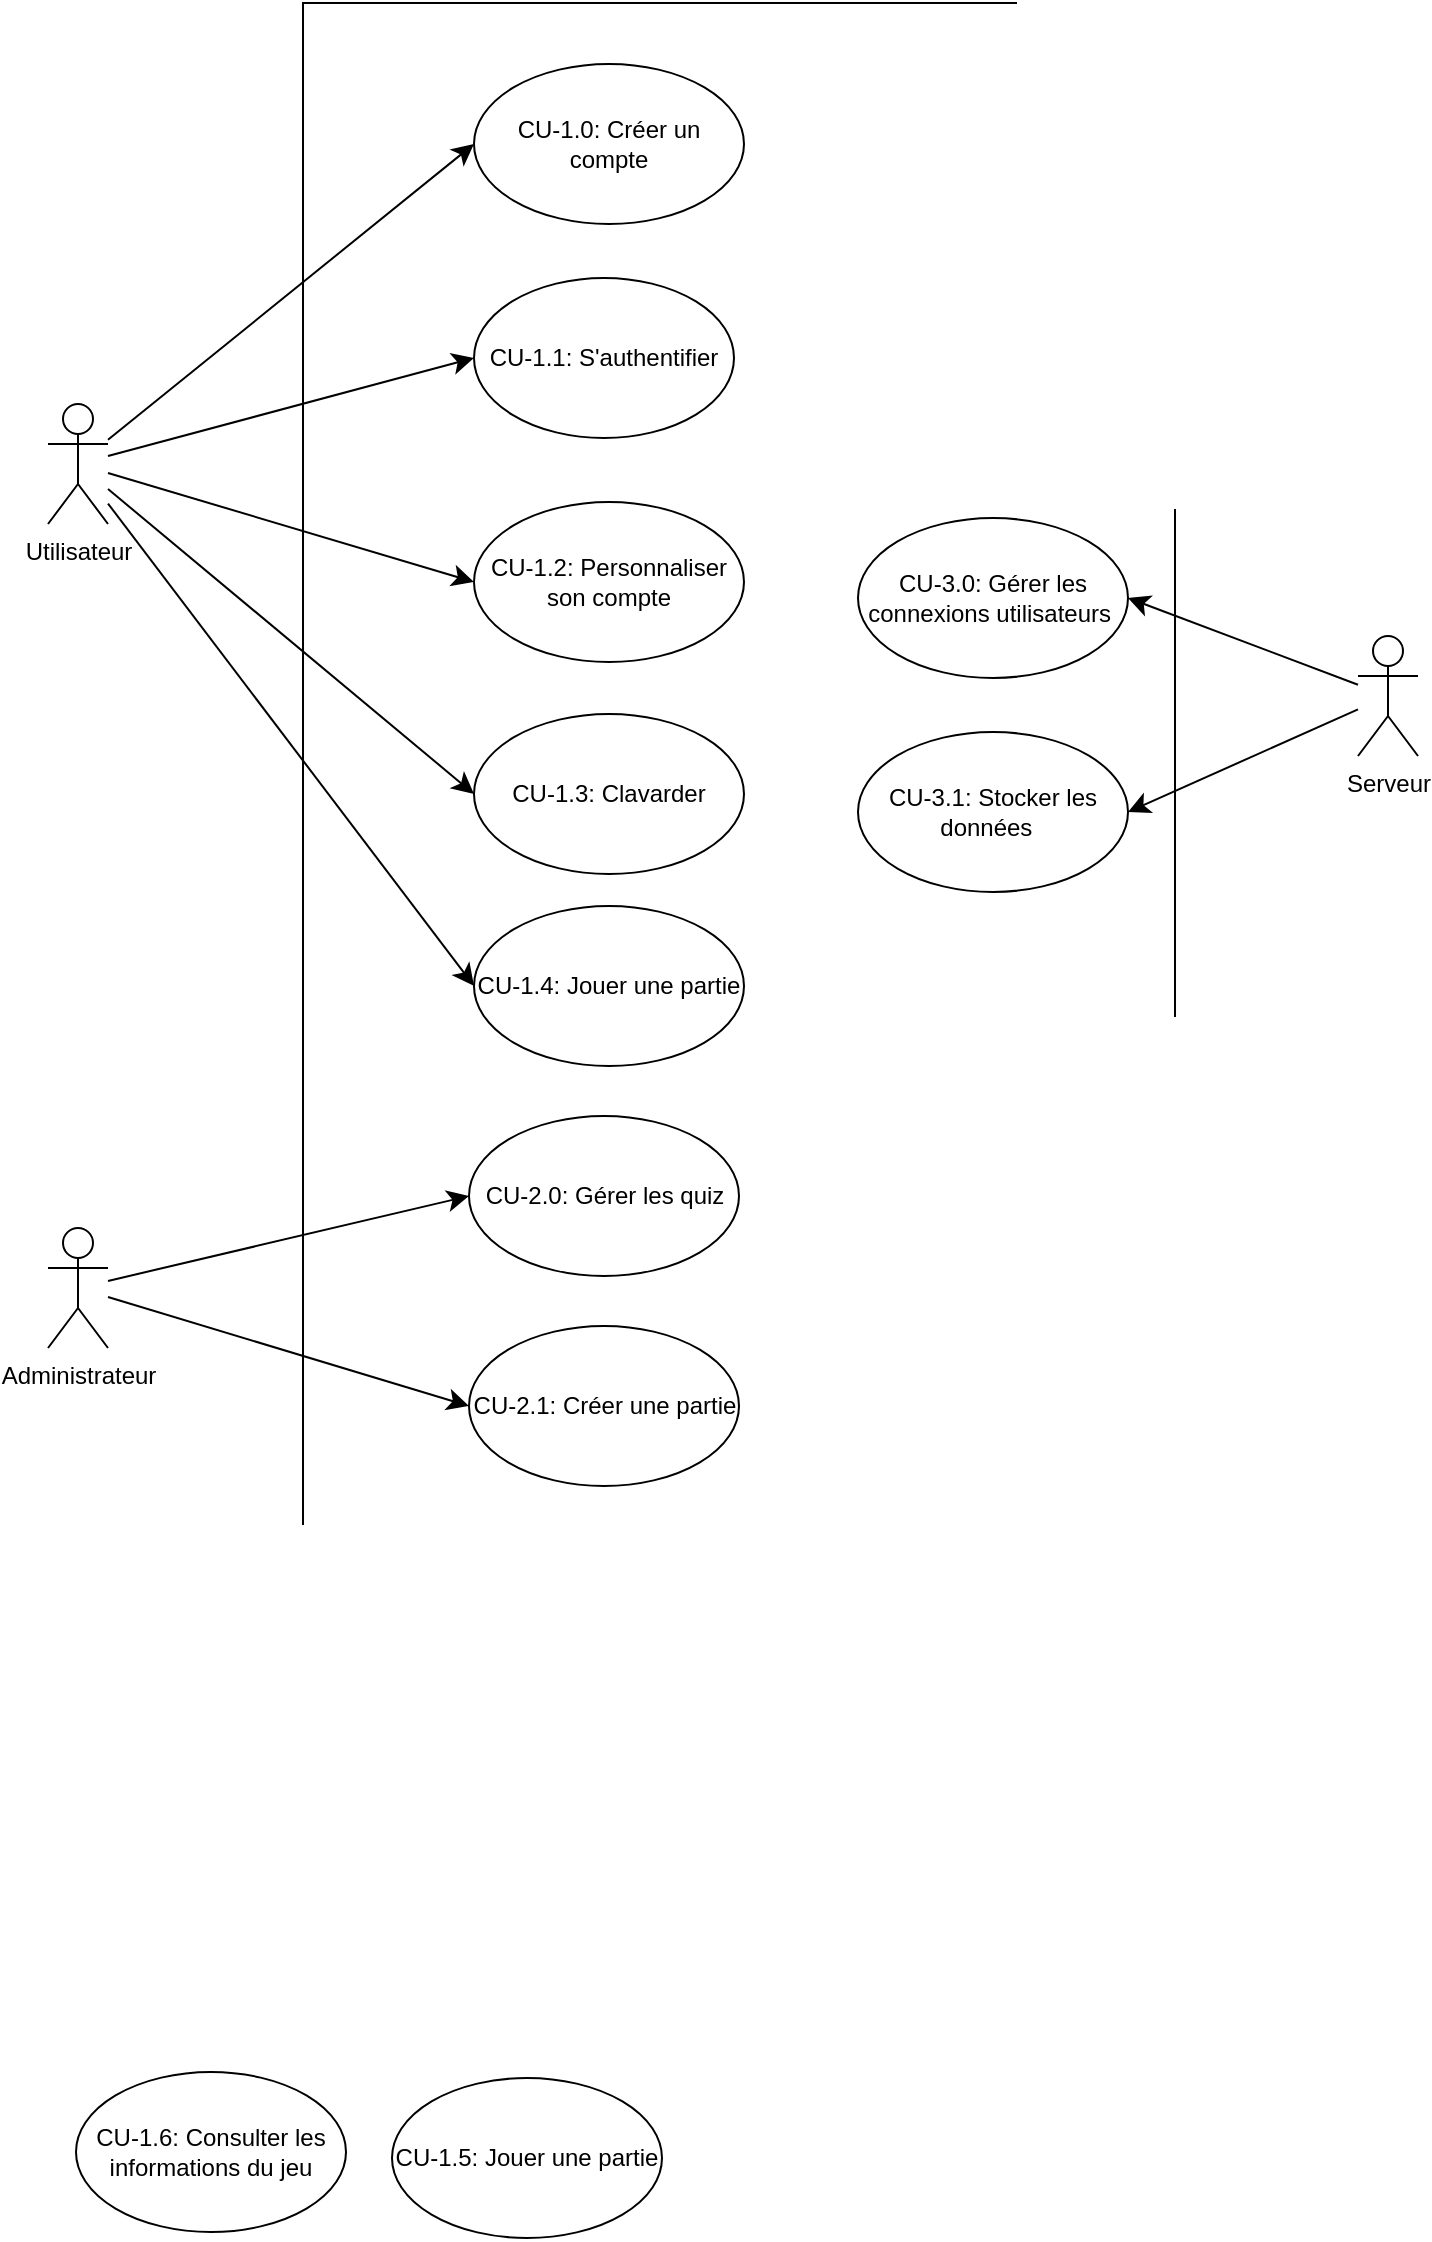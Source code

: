 <mxfile version="26.0.10" pages="5">
  <diagram name="Page-1" id="LmkIUaTlcNjjfgPNxiDa">
    <mxGraphModel dx="1303" dy="1278" grid="0" gridSize="10" guides="1" tooltips="1" connect="1" arrows="1" fold="1" page="0" pageScale="1" pageWidth="827" pageHeight="1169" math="0" shadow="0">
      <root>
        <mxCell id="0" />
        <mxCell id="1" parent="0" />
        <mxCell id="PwDJaaIt9xRniJhDqqwZ-2" value="" style="rounded=0;whiteSpace=wrap;html=1;rotation=90;" vertex="1" parent="1">
          <mxGeometry x="-417.4" y="141.4" width="781.81" height="436" as="geometry" />
        </mxCell>
        <mxCell id="PwDJaaIt9xRniJhDqqwZ-19" style="edgeStyle=none;curved=1;rounded=0;orthogonalLoop=1;jettySize=auto;html=1;entryX=0;entryY=0.5;entryDx=0;entryDy=0;fontSize=12;startSize=8;endSize=8;" edge="1" parent="1" source="PwDJaaIt9xRniJhDqqwZ-1" target="PwDJaaIt9xRniJhDqqwZ-6">
          <mxGeometry relative="1" as="geometry">
            <Array as="points">
              <mxPoint x="-159" y="146" />
            </Array>
          </mxGeometry>
        </mxCell>
        <mxCell id="PwDJaaIt9xRniJhDqqwZ-20" style="edgeStyle=none;curved=1;rounded=0;orthogonalLoop=1;jettySize=auto;html=1;entryX=0;entryY=0.5;entryDx=0;entryDy=0;fontSize=12;startSize=8;endSize=8;" edge="1" parent="1" source="PwDJaaIt9xRniJhDqqwZ-1" target="PwDJaaIt9xRniJhDqqwZ-5">
          <mxGeometry relative="1" as="geometry" />
        </mxCell>
        <mxCell id="PwDJaaIt9xRniJhDqqwZ-22" style="edgeStyle=none;curved=1;rounded=0;orthogonalLoop=1;jettySize=auto;html=1;entryX=0;entryY=0.5;entryDx=0;entryDy=0;fontSize=12;startSize=8;endSize=8;" edge="1" parent="1" source="PwDJaaIt9xRniJhDqqwZ-1" target="PwDJaaIt9xRniJhDqqwZ-7">
          <mxGeometry relative="1" as="geometry" />
        </mxCell>
        <mxCell id="PwDJaaIt9xRniJhDqqwZ-23" style="edgeStyle=none;curved=1;rounded=0;orthogonalLoop=1;jettySize=auto;html=1;entryX=0;entryY=0.5;entryDx=0;entryDy=0;fontSize=12;startSize=8;endSize=8;" edge="1" parent="1" source="PwDJaaIt9xRniJhDqqwZ-1" target="PwDJaaIt9xRniJhDqqwZ-8">
          <mxGeometry relative="1" as="geometry" />
        </mxCell>
        <mxCell id="z4DeS1BIk2dGtyRkbtUc-3" style="edgeStyle=none;curved=1;rounded=0;orthogonalLoop=1;jettySize=auto;html=1;entryX=0;entryY=0.5;entryDx=0;entryDy=0;fontSize=12;startSize=8;endSize=8;" edge="1" parent="1" source="PwDJaaIt9xRniJhDqqwZ-1" target="z4DeS1BIk2dGtyRkbtUc-1">
          <mxGeometry relative="1" as="geometry" />
        </mxCell>
        <mxCell id="PwDJaaIt9xRniJhDqqwZ-1" value="Utilisateur" style="shape=umlActor;verticalLabelPosition=bottom;verticalAlign=top;html=1;outlineConnect=0;" vertex="1" parent="1">
          <mxGeometry x="-372" y="169" width="30" height="60" as="geometry" />
        </mxCell>
        <mxCell id="PwDJaaIt9xRniJhDqqwZ-29" style="edgeStyle=none;curved=1;rounded=0;orthogonalLoop=1;jettySize=auto;html=1;entryX=0;entryY=0.5;entryDx=0;entryDy=0;fontSize=12;startSize=8;endSize=8;" edge="1" parent="1" source="PwDJaaIt9xRniJhDqqwZ-3" target="PwDJaaIt9xRniJhDqqwZ-25">
          <mxGeometry relative="1" as="geometry" />
        </mxCell>
        <mxCell id="PwDJaaIt9xRniJhDqqwZ-30" style="edgeStyle=none;curved=1;rounded=0;orthogonalLoop=1;jettySize=auto;html=1;entryX=0;entryY=0.5;entryDx=0;entryDy=0;fontSize=12;startSize=8;endSize=8;" edge="1" parent="1" source="PwDJaaIt9xRniJhDqqwZ-3" target="PwDJaaIt9xRniJhDqqwZ-26">
          <mxGeometry relative="1" as="geometry" />
        </mxCell>
        <mxCell id="PwDJaaIt9xRniJhDqqwZ-3" value="Administrateur" style="shape=umlActor;verticalLabelPosition=bottom;verticalAlign=top;html=1;outlineConnect=0;" vertex="1" parent="1">
          <mxGeometry x="-372" y="581" width="30" height="60" as="geometry" />
        </mxCell>
        <mxCell id="PwDJaaIt9xRniJhDqqwZ-33" style="edgeStyle=none;curved=1;rounded=0;orthogonalLoop=1;jettySize=auto;html=1;entryX=1;entryY=0.5;entryDx=0;entryDy=0;fontSize=12;startSize=8;endSize=8;" edge="1" parent="1" source="PwDJaaIt9xRniJhDqqwZ-4" target="PwDJaaIt9xRniJhDqqwZ-31">
          <mxGeometry relative="1" as="geometry" />
        </mxCell>
        <mxCell id="PwDJaaIt9xRniJhDqqwZ-34" style="edgeStyle=none;curved=1;rounded=0;orthogonalLoop=1;jettySize=auto;html=1;entryX=1;entryY=0.5;entryDx=0;entryDy=0;fontSize=12;startSize=8;endSize=8;" edge="1" parent="1" source="PwDJaaIt9xRniJhDqqwZ-4" target="PwDJaaIt9xRniJhDqqwZ-32">
          <mxGeometry relative="1" as="geometry" />
        </mxCell>
        <mxCell id="PwDJaaIt9xRniJhDqqwZ-4" value="Serveur" style="shape=umlActor;verticalLabelPosition=bottom;verticalAlign=top;html=1;outlineConnect=0;" vertex="1" parent="1">
          <mxGeometry x="283" y="285" width="30" height="60" as="geometry" />
        </mxCell>
        <mxCell id="PwDJaaIt9xRniJhDqqwZ-5" value="CU-1.0: Créer un compte" style="ellipse;whiteSpace=wrap;html=1;" vertex="1" parent="1">
          <mxGeometry x="-159" y="-1" width="135" height="80" as="geometry" />
        </mxCell>
        <mxCell id="PwDJaaIt9xRniJhDqqwZ-6" value="CU-1.1: S&#39;authentifier" style="ellipse;whiteSpace=wrap;html=1;" vertex="1" parent="1">
          <mxGeometry x="-159" y="106" width="130" height="80" as="geometry" />
        </mxCell>
        <mxCell id="PwDJaaIt9xRniJhDqqwZ-7" value="CU-1.2: Personnaliser son compte" style="ellipse;whiteSpace=wrap;html=1;" vertex="1" parent="1">
          <mxGeometry x="-159" y="218" width="135" height="80" as="geometry" />
        </mxCell>
        <mxCell id="PwDJaaIt9xRniJhDqqwZ-8" value="CU-1.3: Clavarder" style="ellipse;whiteSpace=wrap;html=1;" vertex="1" parent="1">
          <mxGeometry x="-159" y="324" width="135" height="80" as="geometry" />
        </mxCell>
        <mxCell id="PwDJaaIt9xRniJhDqqwZ-9" value="CU-1.5: Jouer une partie" style="ellipse;whiteSpace=wrap;html=1;" vertex="1" parent="1">
          <mxGeometry x="-200" y="1006" width="135" height="80" as="geometry" />
        </mxCell>
        <mxCell id="PwDJaaIt9xRniJhDqqwZ-25" value="CU-2.0: Gérer les quiz" style="ellipse;whiteSpace=wrap;html=1;" vertex="1" parent="1">
          <mxGeometry x="-161.5" y="525" width="135" height="80" as="geometry" />
        </mxCell>
        <mxCell id="PwDJaaIt9xRniJhDqqwZ-26" value="CU-2.1: Créer une partie" style="ellipse;whiteSpace=wrap;html=1;" vertex="1" parent="1">
          <mxGeometry x="-161.5" y="630" width="135" height="80" as="geometry" />
        </mxCell>
        <mxCell id="PwDJaaIt9xRniJhDqqwZ-27" value="CU-1.6: Consulter les informations du jeu" style="ellipse;whiteSpace=wrap;html=1;" vertex="1" parent="1">
          <mxGeometry x="-358" y="1003" width="135" height="80" as="geometry" />
        </mxCell>
        <mxCell id="PwDJaaIt9xRniJhDqqwZ-31" value="CU-3.0: Gérer les connexions utilisateurs&amp;nbsp;" style="ellipse;whiteSpace=wrap;html=1;" vertex="1" parent="1">
          <mxGeometry x="33" y="226" width="135" height="80" as="geometry" />
        </mxCell>
        <mxCell id="PwDJaaIt9xRniJhDqqwZ-32" value="CU-3.1: Stocker les données&amp;nbsp;&amp;nbsp;" style="ellipse;whiteSpace=wrap;html=1;" vertex="1" parent="1">
          <mxGeometry x="33" y="333" width="135" height="80" as="geometry" />
        </mxCell>
        <mxCell id="z4DeS1BIk2dGtyRkbtUc-1" value="CU-1.4: Jouer une partie" style="ellipse;whiteSpace=wrap;html=1;" vertex="1" parent="1">
          <mxGeometry x="-159" y="420" width="135" height="80" as="geometry" />
        </mxCell>
      </root>
    </mxGraphModel>
  </diagram>
  <diagram id="P-aJpBpOmW_ZemABuQjC" name="Page-2">
    <mxGraphModel dx="1534" dy="1114" grid="0" gridSize="10" guides="1" tooltips="1" connect="1" arrows="1" fold="1" page="0" pageScale="1" pageWidth="827" pageHeight="1169" math="0" shadow="0">
      <root>
        <mxCell id="0" />
        <mxCell id="1" parent="0" />
        <mxCell id="VAKgGAkGLzUgSfpYYlVm-1" value="" style="rounded=0;whiteSpace=wrap;html=1;rotation=90;" vertex="1" parent="1">
          <mxGeometry x="-347.56" y="71.56" width="509.48" height="303.35" as="geometry" />
        </mxCell>
        <mxCell id="VAKgGAkGLzUgSfpYYlVm-2" style="edgeStyle=none;curved=1;rounded=0;orthogonalLoop=1;jettySize=auto;html=1;entryX=0;entryY=0.5;entryDx=0;entryDy=0;fontSize=12;startSize=8;endSize=8;" edge="1" parent="1" source="VAKgGAkGLzUgSfpYYlVm-6" target="VAKgGAkGLzUgSfpYYlVm-14">
          <mxGeometry relative="1" as="geometry">
            <Array as="points">
              <mxPoint x="-159" y="146" />
            </Array>
          </mxGeometry>
        </mxCell>
        <mxCell id="VAKgGAkGLzUgSfpYYlVm-3" style="edgeStyle=none;curved=1;rounded=0;orthogonalLoop=1;jettySize=auto;html=1;entryX=0;entryY=0.5;entryDx=0;entryDy=0;fontSize=12;startSize=8;endSize=8;" edge="1" parent="1" source="VAKgGAkGLzUgSfpYYlVm-6" target="VAKgGAkGLzUgSfpYYlVm-13">
          <mxGeometry relative="1" as="geometry" />
        </mxCell>
        <mxCell id="VAKgGAkGLzUgSfpYYlVm-4" style="edgeStyle=none;curved=1;rounded=0;orthogonalLoop=1;jettySize=auto;html=1;entryX=0;entryY=0.5;entryDx=0;entryDy=0;fontSize=12;startSize=8;endSize=8;" edge="1" parent="1" source="VAKgGAkGLzUgSfpYYlVm-6" target="VAKgGAkGLzUgSfpYYlVm-15">
          <mxGeometry relative="1" as="geometry" />
        </mxCell>
        <mxCell id="VAKgGAkGLzUgSfpYYlVm-6" value="Utilisateur" style="shape=umlActor;verticalLabelPosition=bottom;verticalAlign=top;html=1;outlineConnect=0;" vertex="1" parent="1">
          <mxGeometry x="-361" y="106" width="30" height="60" as="geometry" />
        </mxCell>
        <mxCell id="VAKgGAkGLzUgSfpYYlVm-13" value="CU-1.3.1: Rejoindre un canal de chat" style="ellipse;whiteSpace=wrap;html=1;" vertex="1" parent="1">
          <mxGeometry x="-159" y="-1" width="135" height="80" as="geometry" />
        </mxCell>
        <mxCell id="VAKgGAkGLzUgSfpYYlVm-14" value="CU-1.3.2: Quitter le canal" style="ellipse;whiteSpace=wrap;html=1;" vertex="1" parent="1">
          <mxGeometry x="-159" y="106" width="130" height="80" as="geometry" />
        </mxCell>
        <mxCell id="VAKgGAkGLzUgSfpYYlVm-15" value="CU-1.3.3: Envoyer un message" style="ellipse;whiteSpace=wrap;html=1;" vertex="1" parent="1">
          <mxGeometry x="-159" y="218" width="135" height="80" as="geometry" />
        </mxCell>
        <mxCell id="VAKgGAkGLzUgSfpYYlVm-25" style="edgeStyle=none;curved=1;rounded=0;orthogonalLoop=1;jettySize=auto;html=1;entryX=0;entryY=0.5;entryDx=0;entryDy=0;fontSize=12;startSize=8;endSize=8;" edge="1" parent="1" source="VAKgGAkGLzUgSfpYYlVm-23" target="VAKgGAkGLzUgSfpYYlVm-24">
          <mxGeometry relative="1" as="geometry" />
        </mxCell>
        <mxCell id="VAKgGAkGLzUgSfpYYlVm-23" value="Utilisateur (Client léger)" style="shape=umlActor;verticalLabelPosition=bottom;verticalAlign=top;html=1;outlineConnect=0;" vertex="1" parent="1">
          <mxGeometry x="-364" y="380" width="30" height="60" as="geometry" />
        </mxCell>
        <mxCell id="VAKgGAkGLzUgSfpYYlVm-24" value="CU-1.3.4: Recevoir une notification de message" style="ellipse;whiteSpace=wrap;html=1;" vertex="1" parent="1">
          <mxGeometry x="-159" y="370" width="135" height="80" as="geometry" />
        </mxCell>
        <mxCell id="VAKgGAkGLzUgSfpYYlVm-26" value="" style="endArrow=block;endSize=16;endFill=0;html=1;rounded=0;fontSize=12;curved=1;exitX=0.5;exitY=0;exitDx=0;exitDy=0;exitPerimeter=0;" edge="1" parent="1" source="VAKgGAkGLzUgSfpYYlVm-23">
          <mxGeometry width="160" relative="1" as="geometry">
            <mxPoint x="-201" y="259" as="sourcePoint" />
            <mxPoint x="-349" y="187" as="targetPoint" />
          </mxGeometry>
        </mxCell>
        <mxCell id="VAKgGAkGLzUgSfpYYlVm-27" value="Include" style="endArrow=open;endSize=12;dashed=1;html=1;rounded=0;fontSize=12;curved=1;exitX=0.5;exitY=1;exitDx=0;exitDy=0;entryX=0.5;entryY=0;entryDx=0;entryDy=0;" edge="1" parent="1" source="VAKgGAkGLzUgSfpYYlVm-15" target="VAKgGAkGLzUgSfpYYlVm-24">
          <mxGeometry width="160" relative="1" as="geometry">
            <mxPoint x="-238" y="259" as="sourcePoint" />
            <mxPoint x="-78" y="259" as="targetPoint" />
          </mxGeometry>
        </mxCell>
      </root>
    </mxGraphModel>
  </diagram>
  <diagram id="1X2CCtmA8XzR30UjK2lz" name="Page-3">
    <mxGraphModel dx="1467" dy="1038" grid="0" gridSize="10" guides="1" tooltips="1" connect="1" arrows="1" fold="1" page="0" pageScale="1" pageWidth="827" pageHeight="1169" math="0" shadow="0">
      <root>
        <mxCell id="0" />
        <mxCell id="1" parent="0" />
        <mxCell id="ZqLE5YxAtE8_xnJ-e6up-1" value="" style="rounded=0;whiteSpace=wrap;html=1;rotation=90;" vertex="1" parent="1">
          <mxGeometry x="-336.3" y="228.92" width="718.96" height="303.35" as="geometry" />
        </mxCell>
        <mxCell id="ZqLE5YxAtE8_xnJ-e6up-2" style="edgeStyle=none;curved=1;rounded=0;orthogonalLoop=1;jettySize=auto;html=1;entryX=0;entryY=0.5;entryDx=0;entryDy=0;fontSize=12;startSize=8;endSize=8;" edge="1" parent="1" source="ZqLE5YxAtE8_xnJ-e6up-5" target="ZqLE5YxAtE8_xnJ-e6up-7">
          <mxGeometry relative="1" as="geometry">
            <Array as="points">
              <mxPoint x="-43" y="180" />
            </Array>
          </mxGeometry>
        </mxCell>
        <mxCell id="ZqLE5YxAtE8_xnJ-e6up-3" style="edgeStyle=none;curved=1;rounded=0;orthogonalLoop=1;jettySize=auto;html=1;entryX=0;entryY=0.5;entryDx=0;entryDy=0;fontSize=12;startSize=8;endSize=8;" edge="1" parent="1" source="ZqLE5YxAtE8_xnJ-e6up-5" target="ZqLE5YxAtE8_xnJ-e6up-6">
          <mxGeometry relative="1" as="geometry" />
        </mxCell>
        <mxCell id="ZqLE5YxAtE8_xnJ-e6up-4" style="edgeStyle=none;curved=1;rounded=0;orthogonalLoop=1;jettySize=auto;html=1;entryX=0;entryY=0.5;entryDx=0;entryDy=0;fontSize=12;startSize=8;endSize=8;" edge="1" parent="1" source="ZqLE5YxAtE8_xnJ-e6up-5" target="ZqLE5YxAtE8_xnJ-e6up-8">
          <mxGeometry relative="1" as="geometry" />
        </mxCell>
        <mxCell id="ZqLE5YxAtE8_xnJ-e6up-14" style="edgeStyle=none;curved=1;rounded=0;orthogonalLoop=1;jettySize=auto;html=1;entryX=0;entryY=0.5;entryDx=0;entryDy=0;fontSize=12;startSize=8;endSize=8;" edge="1" parent="1" source="ZqLE5YxAtE8_xnJ-e6up-5" target="ZqLE5YxAtE8_xnJ-e6up-11">
          <mxGeometry relative="1" as="geometry" />
        </mxCell>
        <mxCell id="ZqLE5YxAtE8_xnJ-e6up-17" style="edgeStyle=none;curved=1;rounded=0;orthogonalLoop=1;jettySize=auto;html=1;entryX=0;entryY=0.5;entryDx=0;entryDy=0;fontSize=12;startSize=8;endSize=8;" edge="1" parent="1" source="ZqLE5YxAtE8_xnJ-e6up-5" target="ZqLE5YxAtE8_xnJ-e6up-15">
          <mxGeometry relative="1" as="geometry" />
        </mxCell>
        <mxCell id="ZqLE5YxAtE8_xnJ-e6up-18" style="edgeStyle=none;curved=1;rounded=0;orthogonalLoop=1;jettySize=auto;html=1;entryX=0;entryY=0.5;entryDx=0;entryDy=0;fontSize=12;startSize=8;endSize=8;" edge="1" parent="1" source="ZqLE5YxAtE8_xnJ-e6up-5" target="ZqLE5YxAtE8_xnJ-e6up-16">
          <mxGeometry relative="1" as="geometry" />
        </mxCell>
        <mxCell id="ZqLE5YxAtE8_xnJ-e6up-20" style="edgeStyle=none;curved=1;rounded=0;orthogonalLoop=1;jettySize=auto;html=1;entryX=0;entryY=0.5;entryDx=0;entryDy=0;fontSize=12;startSize=8;endSize=8;" edge="1" parent="1" source="ZqLE5YxAtE8_xnJ-e6up-5" target="ZqLE5YxAtE8_xnJ-e6up-19">
          <mxGeometry relative="1" as="geometry" />
        </mxCell>
        <mxCell id="ZqLE5YxAtE8_xnJ-e6up-5" value="Utilisateur" style="shape=umlActor;verticalLabelPosition=bottom;verticalAlign=top;html=1;outlineConnect=0;" vertex="1" parent="1">
          <mxGeometry x="-253" y="328" width="30" height="60" as="geometry" />
        </mxCell>
        <mxCell id="ZqLE5YxAtE8_xnJ-e6up-6" value="CU-1.3.1: Configurer la langue" style="ellipse;whiteSpace=wrap;html=1;" vertex="1" parent="1">
          <mxGeometry x="-43" y="33" width="135" height="80" as="geometry" />
        </mxCell>
        <mxCell id="ZqLE5YxAtE8_xnJ-e6up-7" value="CU-1.3.2: Adapter le profil pour les problèmes de dyslexie" style="ellipse;whiteSpace=wrap;html=1;" vertex="1" parent="1">
          <mxGeometry x="-43" y="140" width="153" height="80" as="geometry" />
        </mxCell>
        <mxCell id="ZqLE5YxAtE8_xnJ-e6up-8" value="CU-1.3.3: Changer le thème" style="ellipse;whiteSpace=wrap;html=1;" vertex="1" parent="1">
          <mxGeometry x="-43" y="252" width="135" height="80" as="geometry" />
        </mxCell>
        <mxCell id="ZqLE5YxAtE8_xnJ-e6up-11" value="CU-1.3.4: Changer l&#39;avatar" style="ellipse;whiteSpace=wrap;html=1;" vertex="1" parent="1">
          <mxGeometry x="-43" y="356" width="135" height="80" as="geometry" />
        </mxCell>
        <mxCell id="ZqLE5YxAtE8_xnJ-e6up-15" value="CU-1.3.5: Voir ses statistiques" style="ellipse;whiteSpace=wrap;html=1;" vertex="1" parent="1">
          <mxGeometry x="-44.32" y="464" width="135" height="80" as="geometry" />
        </mxCell>
        <mxCell id="ZqLE5YxAtE8_xnJ-e6up-16" value="CU-1.3.6: Voir le classement des joueurs" style="ellipse;whiteSpace=wrap;html=1;" vertex="1" parent="1">
          <mxGeometry x="-44.32" y="559" width="135" height="80" as="geometry" />
        </mxCell>
        <mxCell id="ZqLE5YxAtE8_xnJ-e6up-19" value="CU-1.3.7: Changer son profil d&#39;avatar" style="ellipse;whiteSpace=wrap;html=1;" vertex="1" parent="1">
          <mxGeometry x="-43" y="650" width="135" height="80" as="geometry" />
        </mxCell>
      </root>
    </mxGraphModel>
  </diagram>
  <diagram id="-sAchOEbQQJXg7drektv" name="Page-4">
    <mxGraphModel dx="987" dy="571" grid="0" gridSize="10" guides="1" tooltips="1" connect="1" arrows="1" fold="1" page="0" pageScale="1" pageWidth="827" pageHeight="1169" math="0" shadow="0">
      <root>
        <mxCell id="0" />
        <mxCell id="1" parent="0" />
        <mxCell id="65hMDeZIHyZN2ska3Koo-1" value="" style="rounded=0;whiteSpace=wrap;html=1;rotation=90;" vertex="1" parent="1">
          <mxGeometry x="-160.25" y="52.87" width="366.85" height="303.35" as="geometry" />
        </mxCell>
        <mxCell id="65hMDeZIHyZN2ska3Koo-3" style="edgeStyle=none;curved=1;rounded=0;orthogonalLoop=1;jettySize=auto;html=1;entryX=0;entryY=0.5;entryDx=0;entryDy=0;fontSize=12;startSize=8;endSize=8;" edge="1" parent="1" source="65hMDeZIHyZN2ska3Koo-9" target="65hMDeZIHyZN2ska3Koo-10">
          <mxGeometry relative="1" as="geometry" />
        </mxCell>
        <mxCell id="65hMDeZIHyZN2ska3Koo-4" style="edgeStyle=none;curved=1;rounded=0;orthogonalLoop=1;jettySize=auto;html=1;entryX=0;entryY=0.5;entryDx=0;entryDy=0;fontSize=12;startSize=8;endSize=8;" edge="1" parent="1" source="65hMDeZIHyZN2ska3Koo-9" target="65hMDeZIHyZN2ska3Koo-12">
          <mxGeometry relative="1" as="geometry" />
        </mxCell>
        <mxCell id="65hMDeZIHyZN2ska3Koo-18" style="edgeStyle=none;curved=1;rounded=0;orthogonalLoop=1;jettySize=auto;html=1;entryX=0;entryY=0.5;entryDx=0;entryDy=0;fontSize=12;startSize=8;endSize=8;" edge="1" parent="1" source="65hMDeZIHyZN2ska3Koo-9" target="65hMDeZIHyZN2ska3Koo-17">
          <mxGeometry relative="1" as="geometry" />
        </mxCell>
        <mxCell id="65hMDeZIHyZN2ska3Koo-9" value="Utilisateur" style="shape=umlActor;verticalLabelPosition=bottom;verticalAlign=top;html=1;outlineConnect=0;" vertex="1" parent="1">
          <mxGeometry x="-259" y="194" width="30" height="60" as="geometry" />
        </mxCell>
        <mxCell id="65hMDeZIHyZN2ska3Koo-10" value="CU-1.4: Clavarder" style="ellipse;whiteSpace=wrap;html=1;" vertex="1" parent="1">
          <mxGeometry x="-37" y="55" width="135" height="80" as="geometry" />
        </mxCell>
        <mxCell id="65hMDeZIHyZN2ska3Koo-12" value="CU-1.0: Participer à une partie&amp;nbsp;" style="ellipse;whiteSpace=wrap;html=1;" vertex="1" parent="1">
          <mxGeometry x="-37" y="164" width="135" height="80" as="geometry" />
        </mxCell>
        <mxCell id="65hMDeZIHyZN2ska3Koo-17" value="CU-1.1: Quitter la partie" style="ellipse;whiteSpace=wrap;html=1;" vertex="1" parent="1">
          <mxGeometry x="-37" y="279" width="135" height="80" as="geometry" />
        </mxCell>
      </root>
    </mxGraphModel>
  </diagram>
  <diagram id="KOV17CS0y9lMyzELMtDY" name="Page-5">
    <mxGraphModel dx="1091" dy="1072" grid="0" gridSize="10" guides="1" tooltips="1" connect="1" arrows="1" fold="1" page="0" pageScale="1" pageWidth="827" pageHeight="1169" math="0" shadow="0">
      <root>
        <mxCell id="0" />
        <mxCell id="1" parent="0" />
        <mxCell id="KXYAGnEPnSaUjoG2IUuc-1" value="" style="rounded=0;whiteSpace=wrap;html=1;rotation=90;" vertex="1" parent="1">
          <mxGeometry x="-483.35" y="207.35" width="781.81" height="304.1" as="geometry" />
        </mxCell>
        <mxCell id="KXYAGnEPnSaUjoG2IUuc-2" style="edgeStyle=none;curved=1;rounded=0;orthogonalLoop=1;jettySize=auto;html=1;entryX=0;entryY=0.5;entryDx=0;entryDy=0;fontSize=12;startSize=8;endSize=8;" edge="1" parent="1" source="KXYAGnEPnSaUjoG2IUuc-7" target="KXYAGnEPnSaUjoG2IUuc-15">
          <mxGeometry relative="1" as="geometry">
            <Array as="points">
              <mxPoint x="-159" y="146" />
            </Array>
          </mxGeometry>
        </mxCell>
        <mxCell id="KXYAGnEPnSaUjoG2IUuc-3" style="edgeStyle=none;curved=1;rounded=0;orthogonalLoop=1;jettySize=auto;html=1;entryX=0;entryY=0.5;entryDx=0;entryDy=0;fontSize=12;startSize=8;endSize=8;" edge="1" parent="1" source="KXYAGnEPnSaUjoG2IUuc-7" target="KXYAGnEPnSaUjoG2IUuc-14">
          <mxGeometry relative="1" as="geometry" />
        </mxCell>
        <mxCell id="KXYAGnEPnSaUjoG2IUuc-4" style="edgeStyle=none;curved=1;rounded=0;orthogonalLoop=1;jettySize=auto;html=1;entryX=0;entryY=0.5;entryDx=0;entryDy=0;fontSize=12;startSize=8;endSize=8;" edge="1" parent="1" source="KXYAGnEPnSaUjoG2IUuc-7" target="KXYAGnEPnSaUjoG2IUuc-16">
          <mxGeometry relative="1" as="geometry" />
        </mxCell>
        <mxCell id="KXYAGnEPnSaUjoG2IUuc-5" style="edgeStyle=none;curved=1;rounded=0;orthogonalLoop=1;jettySize=auto;html=1;entryX=0;entryY=0.5;entryDx=0;entryDy=0;fontSize=12;startSize=8;endSize=8;" edge="1" parent="1" source="KXYAGnEPnSaUjoG2IUuc-7" target="KXYAGnEPnSaUjoG2IUuc-17">
          <mxGeometry relative="1" as="geometry" />
        </mxCell>
        <mxCell id="KXYAGnEPnSaUjoG2IUuc-6" style="edgeStyle=none;curved=1;rounded=0;orthogonalLoop=1;jettySize=auto;html=1;entryX=0;entryY=0.5;entryDx=0;entryDy=0;fontSize=12;startSize=8;endSize=8;" edge="1" parent="1" source="KXYAGnEPnSaUjoG2IUuc-7" target="KXYAGnEPnSaUjoG2IUuc-22">
          <mxGeometry relative="1" as="geometry" />
        </mxCell>
        <mxCell id="KXYAGnEPnSaUjoG2IUuc-7" value="Utilisateur" style="shape=umlActor;verticalLabelPosition=bottom;verticalAlign=top;html=1;outlineConnect=0;" vertex="1" parent="1">
          <mxGeometry x="-372" y="169" width="30" height="60" as="geometry" />
        </mxCell>
        <mxCell id="KXYAGnEPnSaUjoG2IUuc-8" style="edgeStyle=none;curved=1;rounded=0;orthogonalLoop=1;jettySize=auto;html=1;entryX=0;entryY=0.5;entryDx=0;entryDy=0;fontSize=12;startSize=8;endSize=8;" edge="1" parent="1" source="KXYAGnEPnSaUjoG2IUuc-10" target="KXYAGnEPnSaUjoG2IUuc-18">
          <mxGeometry relative="1" as="geometry" />
        </mxCell>
        <mxCell id="KXYAGnEPnSaUjoG2IUuc-9" style="edgeStyle=none;curved=1;rounded=0;orthogonalLoop=1;jettySize=auto;html=1;entryX=0;entryY=0.5;entryDx=0;entryDy=0;fontSize=12;startSize=8;endSize=8;" edge="1" parent="1" source="KXYAGnEPnSaUjoG2IUuc-10" target="KXYAGnEPnSaUjoG2IUuc-19">
          <mxGeometry relative="1" as="geometry" />
        </mxCell>
        <mxCell id="KXYAGnEPnSaUjoG2IUuc-10" value="Administrateur" style="shape=umlActor;verticalLabelPosition=bottom;verticalAlign=top;html=1;outlineConnect=0;" vertex="1" parent="1">
          <mxGeometry x="-372" y="581" width="30" height="60" as="geometry" />
        </mxCell>
        <mxCell id="KXYAGnEPnSaUjoG2IUuc-14" value="CU-1.0: Créer une partie&amp;nbsp;" style="ellipse;whiteSpace=wrap;html=1;" vertex="1" parent="1">
          <mxGeometry x="-159" y="-1" width="135" height="80" as="geometry" />
        </mxCell>
        <mxCell id="KXYAGnEPnSaUjoG2IUuc-15" value="CU-1.1: S&#39;authentifier" style="ellipse;whiteSpace=wrap;html=1;" vertex="1" parent="1">
          <mxGeometry x="-159" y="106" width="130" height="80" as="geometry" />
        </mxCell>
        <mxCell id="KXYAGnEPnSaUjoG2IUuc-16" value="CU-1.3: Personnaliser son compte" style="ellipse;whiteSpace=wrap;html=1;" vertex="1" parent="1">
          <mxGeometry x="-159" y="218" width="135" height="80" as="geometry" />
        </mxCell>
        <mxCell id="KXYAGnEPnSaUjoG2IUuc-17" value="CU-1.4: Clavarder" style="ellipse;whiteSpace=wrap;html=1;" vertex="1" parent="1">
          <mxGeometry x="-159" y="324" width="135" height="80" as="geometry" />
        </mxCell>
        <mxCell id="KXYAGnEPnSaUjoG2IUuc-18" value="CU-2.0: Gérer les quiz" style="ellipse;whiteSpace=wrap;html=1;" vertex="1" parent="1">
          <mxGeometry x="-161.5" y="525" width="135" height="80" as="geometry" />
        </mxCell>
        <mxCell id="KXYAGnEPnSaUjoG2IUuc-19" value="CU-2.1: Créer une partie" style="ellipse;whiteSpace=wrap;html=1;" vertex="1" parent="1">
          <mxGeometry x="-161.5" y="630" width="135" height="80" as="geometry" />
        </mxCell>
        <mxCell id="KXYAGnEPnSaUjoG2IUuc-22" value="CU-1.5: Jouer une partie" style="ellipse;whiteSpace=wrap;html=1;" vertex="1" parent="1">
          <mxGeometry x="-159" y="420" width="135" height="80" as="geometry" />
        </mxCell>
      </root>
    </mxGraphModel>
  </diagram>
</mxfile>
